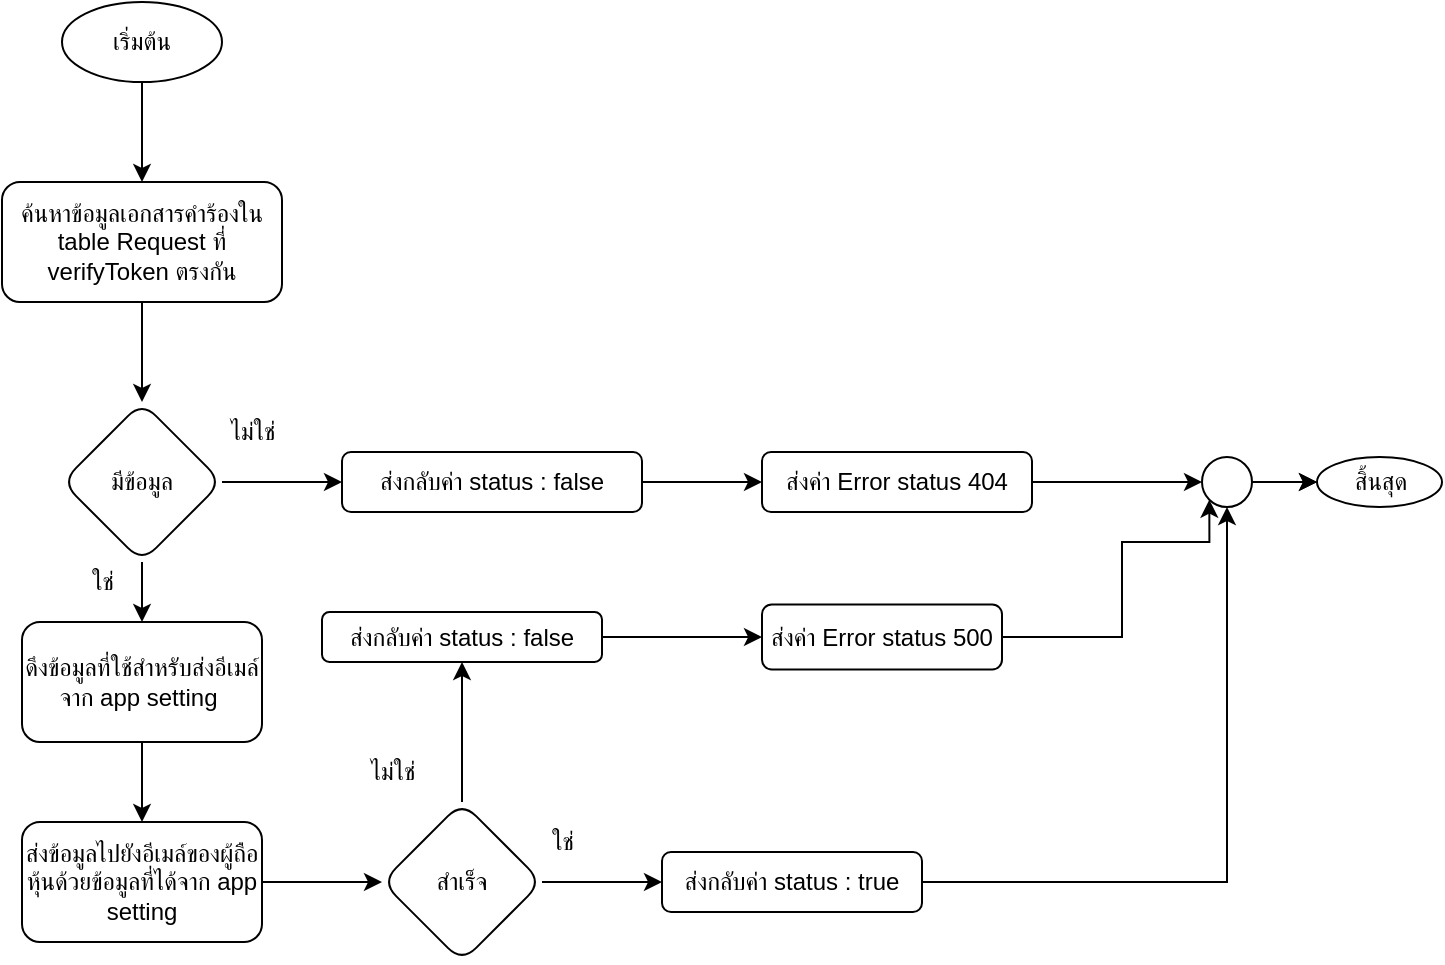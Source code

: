<mxfile version="20.2.8" type="github">
  <diagram id="J5CXNunvpbEk2Il5hcfe" name="หน้า-1">
    <mxGraphModel dx="1141" dy="615" grid="1" gridSize="10" guides="1" tooltips="1" connect="1" arrows="1" fold="1" page="1" pageScale="1" pageWidth="827" pageHeight="1169" math="0" shadow="0">
      <root>
        <mxCell id="0" />
        <mxCell id="1" parent="0" />
        <mxCell id="_ClHCa8RTqeGYGbrdG_7-5" value="" style="edgeStyle=orthogonalEdgeStyle;rounded=0;orthogonalLoop=1;jettySize=auto;html=1;" edge="1" parent="1" source="_ClHCa8RTqeGYGbrdG_7-1" target="_ClHCa8RTqeGYGbrdG_7-4">
          <mxGeometry relative="1" as="geometry" />
        </mxCell>
        <mxCell id="_ClHCa8RTqeGYGbrdG_7-1" value="เริ่มต้น" style="ellipse;whiteSpace=wrap;html=1;" vertex="1" parent="1">
          <mxGeometry x="40" y="40" width="80" height="40" as="geometry" />
        </mxCell>
        <mxCell id="_ClHCa8RTqeGYGbrdG_7-7" value="" style="edgeStyle=orthogonalEdgeStyle;rounded=0;orthogonalLoop=1;jettySize=auto;html=1;" edge="1" parent="1" source="_ClHCa8RTqeGYGbrdG_7-4" target="_ClHCa8RTqeGYGbrdG_7-6">
          <mxGeometry relative="1" as="geometry" />
        </mxCell>
        <mxCell id="_ClHCa8RTqeGYGbrdG_7-4" value="ค้นหาข้อมูลเอกสารคำร้องใน table Request ที่ verifyToken ตรงกัน" style="rounded=1;whiteSpace=wrap;html=1;" vertex="1" parent="1">
          <mxGeometry x="10" y="130" width="140" height="60" as="geometry" />
        </mxCell>
        <mxCell id="_ClHCa8RTqeGYGbrdG_7-13" value="" style="edgeStyle=orthogonalEdgeStyle;rounded=0;orthogonalLoop=1;jettySize=auto;html=1;" edge="1" parent="1" source="_ClHCa8RTqeGYGbrdG_7-6" target="_ClHCa8RTqeGYGbrdG_7-12">
          <mxGeometry relative="1" as="geometry" />
        </mxCell>
        <mxCell id="_ClHCa8RTqeGYGbrdG_7-15" value="" style="edgeStyle=orthogonalEdgeStyle;rounded=0;orthogonalLoop=1;jettySize=auto;html=1;" edge="1" parent="1" source="_ClHCa8RTqeGYGbrdG_7-6" target="_ClHCa8RTqeGYGbrdG_7-14">
          <mxGeometry relative="1" as="geometry" />
        </mxCell>
        <mxCell id="_ClHCa8RTqeGYGbrdG_7-6" value="มีข้อมูล" style="rhombus;whiteSpace=wrap;html=1;rounded=1;" vertex="1" parent="1">
          <mxGeometry x="40" y="240" width="80" height="80" as="geometry" />
        </mxCell>
        <mxCell id="_ClHCa8RTqeGYGbrdG_7-10" value="ไม่ใช่" style="text;html=1;align=center;verticalAlign=middle;resizable=0;points=[];autosize=1;strokeColor=none;fillColor=none;" vertex="1" parent="1">
          <mxGeometry x="110" y="240" width="50" height="30" as="geometry" />
        </mxCell>
        <mxCell id="_ClHCa8RTqeGYGbrdG_7-25" value="" style="edgeStyle=orthogonalEdgeStyle;rounded=0;orthogonalLoop=1;jettySize=auto;html=1;" edge="1" parent="1" source="_ClHCa8RTqeGYGbrdG_7-12" target="_ClHCa8RTqeGYGbrdG_7-24">
          <mxGeometry relative="1" as="geometry" />
        </mxCell>
        <mxCell id="_ClHCa8RTqeGYGbrdG_7-12" value="ดึงข้อมูลที่ใช้สำหรับส่งอีเมล์จาก app setting&amp;nbsp;" style="whiteSpace=wrap;html=1;rounded=1;" vertex="1" parent="1">
          <mxGeometry x="20" y="350" width="120" height="60" as="geometry" />
        </mxCell>
        <mxCell id="_ClHCa8RTqeGYGbrdG_7-17" value="" style="edgeStyle=orthogonalEdgeStyle;rounded=0;orthogonalLoop=1;jettySize=auto;html=1;" edge="1" parent="1" source="_ClHCa8RTqeGYGbrdG_7-14" target="_ClHCa8RTqeGYGbrdG_7-16">
          <mxGeometry relative="1" as="geometry" />
        </mxCell>
        <mxCell id="_ClHCa8RTqeGYGbrdG_7-14" value="ส่งกลับค่า status : false" style="whiteSpace=wrap;html=1;rounded=1;" vertex="1" parent="1">
          <mxGeometry x="180" y="265" width="150" height="30" as="geometry" />
        </mxCell>
        <mxCell id="_ClHCa8RTqeGYGbrdG_7-18" style="edgeStyle=orthogonalEdgeStyle;rounded=0;orthogonalLoop=1;jettySize=auto;html=1;entryX=0;entryY=0.5;entryDx=0;entryDy=0;" edge="1" parent="1" source="_ClHCa8RTqeGYGbrdG_7-16" target="_ClHCa8RTqeGYGbrdG_7-19">
          <mxGeometry relative="1" as="geometry">
            <mxPoint x="590.0" y="280" as="targetPoint" />
            <Array as="points">
              <mxPoint x="610" y="280" />
            </Array>
          </mxGeometry>
        </mxCell>
        <mxCell id="_ClHCa8RTqeGYGbrdG_7-16" value="ส่งค่า Error status 404" style="whiteSpace=wrap;html=1;rounded=1;" vertex="1" parent="1">
          <mxGeometry x="390" y="265" width="135" height="30" as="geometry" />
        </mxCell>
        <mxCell id="_ClHCa8RTqeGYGbrdG_7-22" value="" style="edgeStyle=orthogonalEdgeStyle;rounded=0;orthogonalLoop=1;jettySize=auto;html=1;" edge="1" parent="1" source="_ClHCa8RTqeGYGbrdG_7-19" target="_ClHCa8RTqeGYGbrdG_7-21">
          <mxGeometry relative="1" as="geometry" />
        </mxCell>
        <mxCell id="_ClHCa8RTqeGYGbrdG_7-23" value="" style="edgeStyle=orthogonalEdgeStyle;rounded=0;orthogonalLoop=1;jettySize=auto;html=1;" edge="1" parent="1" source="_ClHCa8RTqeGYGbrdG_7-19" target="_ClHCa8RTqeGYGbrdG_7-21">
          <mxGeometry relative="1" as="geometry" />
        </mxCell>
        <mxCell id="_ClHCa8RTqeGYGbrdG_7-19" value="" style="ellipse;whiteSpace=wrap;html=1;aspect=fixed;" vertex="1" parent="1">
          <mxGeometry x="610" y="267.5" width="25" height="25" as="geometry" />
        </mxCell>
        <mxCell id="_ClHCa8RTqeGYGbrdG_7-20" value="ใช่" style="text;html=1;align=center;verticalAlign=middle;resizable=0;points=[];autosize=1;strokeColor=none;fillColor=none;" vertex="1" parent="1">
          <mxGeometry x="40" y="315" width="40" height="30" as="geometry" />
        </mxCell>
        <mxCell id="_ClHCa8RTqeGYGbrdG_7-21" value="สิ้นสุด" style="ellipse;whiteSpace=wrap;html=1;" vertex="1" parent="1">
          <mxGeometry x="667.5" y="267.5" width="62.5" height="25" as="geometry" />
        </mxCell>
        <mxCell id="_ClHCa8RTqeGYGbrdG_7-27" value="" style="edgeStyle=orthogonalEdgeStyle;rounded=0;orthogonalLoop=1;jettySize=auto;html=1;" edge="1" parent="1" source="_ClHCa8RTqeGYGbrdG_7-24" target="_ClHCa8RTqeGYGbrdG_7-26">
          <mxGeometry relative="1" as="geometry" />
        </mxCell>
        <mxCell id="_ClHCa8RTqeGYGbrdG_7-24" value="ส่งข้อมูลไปยังอีเมล์ของผู้ถือหุ้นด้วยข้อมูลที่ได้จาก app setting" style="whiteSpace=wrap;html=1;rounded=1;" vertex="1" parent="1">
          <mxGeometry x="20" y="450" width="120" height="60" as="geometry" />
        </mxCell>
        <mxCell id="_ClHCa8RTqeGYGbrdG_7-29" value="" style="edgeStyle=orthogonalEdgeStyle;rounded=0;orthogonalLoop=1;jettySize=auto;html=1;" edge="1" parent="1" source="_ClHCa8RTqeGYGbrdG_7-26" target="_ClHCa8RTqeGYGbrdG_7-28">
          <mxGeometry relative="1" as="geometry" />
        </mxCell>
        <mxCell id="_ClHCa8RTqeGYGbrdG_7-34" value="" style="edgeStyle=orthogonalEdgeStyle;rounded=0;orthogonalLoop=1;jettySize=auto;html=1;" edge="1" parent="1" source="_ClHCa8RTqeGYGbrdG_7-26" target="_ClHCa8RTqeGYGbrdG_7-33">
          <mxGeometry relative="1" as="geometry" />
        </mxCell>
        <mxCell id="_ClHCa8RTqeGYGbrdG_7-26" value="สำเร็จ" style="rhombus;whiteSpace=wrap;html=1;rounded=1;" vertex="1" parent="1">
          <mxGeometry x="200" y="440" width="80" height="80" as="geometry" />
        </mxCell>
        <mxCell id="_ClHCa8RTqeGYGbrdG_7-31" style="edgeStyle=orthogonalEdgeStyle;rounded=0;orthogonalLoop=1;jettySize=auto;html=1;entryX=0.5;entryY=1;entryDx=0;entryDy=0;" edge="1" parent="1" source="_ClHCa8RTqeGYGbrdG_7-28" target="_ClHCa8RTqeGYGbrdG_7-19">
          <mxGeometry relative="1" as="geometry" />
        </mxCell>
        <mxCell id="_ClHCa8RTqeGYGbrdG_7-28" value="ส่งกลับค่า status : true" style="whiteSpace=wrap;html=1;rounded=1;" vertex="1" parent="1">
          <mxGeometry x="340" y="465" width="130" height="30" as="geometry" />
        </mxCell>
        <mxCell id="_ClHCa8RTqeGYGbrdG_7-39" value="" style="edgeStyle=orthogonalEdgeStyle;rounded=0;orthogonalLoop=1;jettySize=auto;html=1;" edge="1" parent="1" source="_ClHCa8RTqeGYGbrdG_7-33" target="_ClHCa8RTqeGYGbrdG_7-38">
          <mxGeometry relative="1" as="geometry" />
        </mxCell>
        <mxCell id="_ClHCa8RTqeGYGbrdG_7-33" value="ส่งกลับค่า status : false" style="whiteSpace=wrap;html=1;rounded=1;" vertex="1" parent="1">
          <mxGeometry x="170" y="345" width="140" height="25" as="geometry" />
        </mxCell>
        <mxCell id="_ClHCa8RTqeGYGbrdG_7-35" value="ไม่ใช่" style="text;html=1;align=center;verticalAlign=middle;resizable=0;points=[];autosize=1;strokeColor=none;fillColor=none;" vertex="1" parent="1">
          <mxGeometry x="180" y="410" width="50" height="30" as="geometry" />
        </mxCell>
        <mxCell id="_ClHCa8RTqeGYGbrdG_7-36" value="ใช่" style="text;html=1;align=center;verticalAlign=middle;resizable=0;points=[];autosize=1;strokeColor=none;fillColor=none;" vertex="1" parent="1">
          <mxGeometry x="270" y="445" width="40" height="30" as="geometry" />
        </mxCell>
        <mxCell id="_ClHCa8RTqeGYGbrdG_7-40" style="edgeStyle=orthogonalEdgeStyle;rounded=0;orthogonalLoop=1;jettySize=auto;html=1;entryX=0;entryY=1;entryDx=0;entryDy=0;" edge="1" parent="1" source="_ClHCa8RTqeGYGbrdG_7-38" target="_ClHCa8RTqeGYGbrdG_7-19">
          <mxGeometry relative="1" as="geometry">
            <Array as="points">
              <mxPoint x="570" y="358" />
              <mxPoint x="570" y="310" />
              <mxPoint x="614" y="310" />
            </Array>
          </mxGeometry>
        </mxCell>
        <mxCell id="_ClHCa8RTqeGYGbrdG_7-38" value="ส่งค่า Error status 500" style="whiteSpace=wrap;html=1;rounded=1;" vertex="1" parent="1">
          <mxGeometry x="390" y="341.25" width="120" height="32.5" as="geometry" />
        </mxCell>
      </root>
    </mxGraphModel>
  </diagram>
</mxfile>
